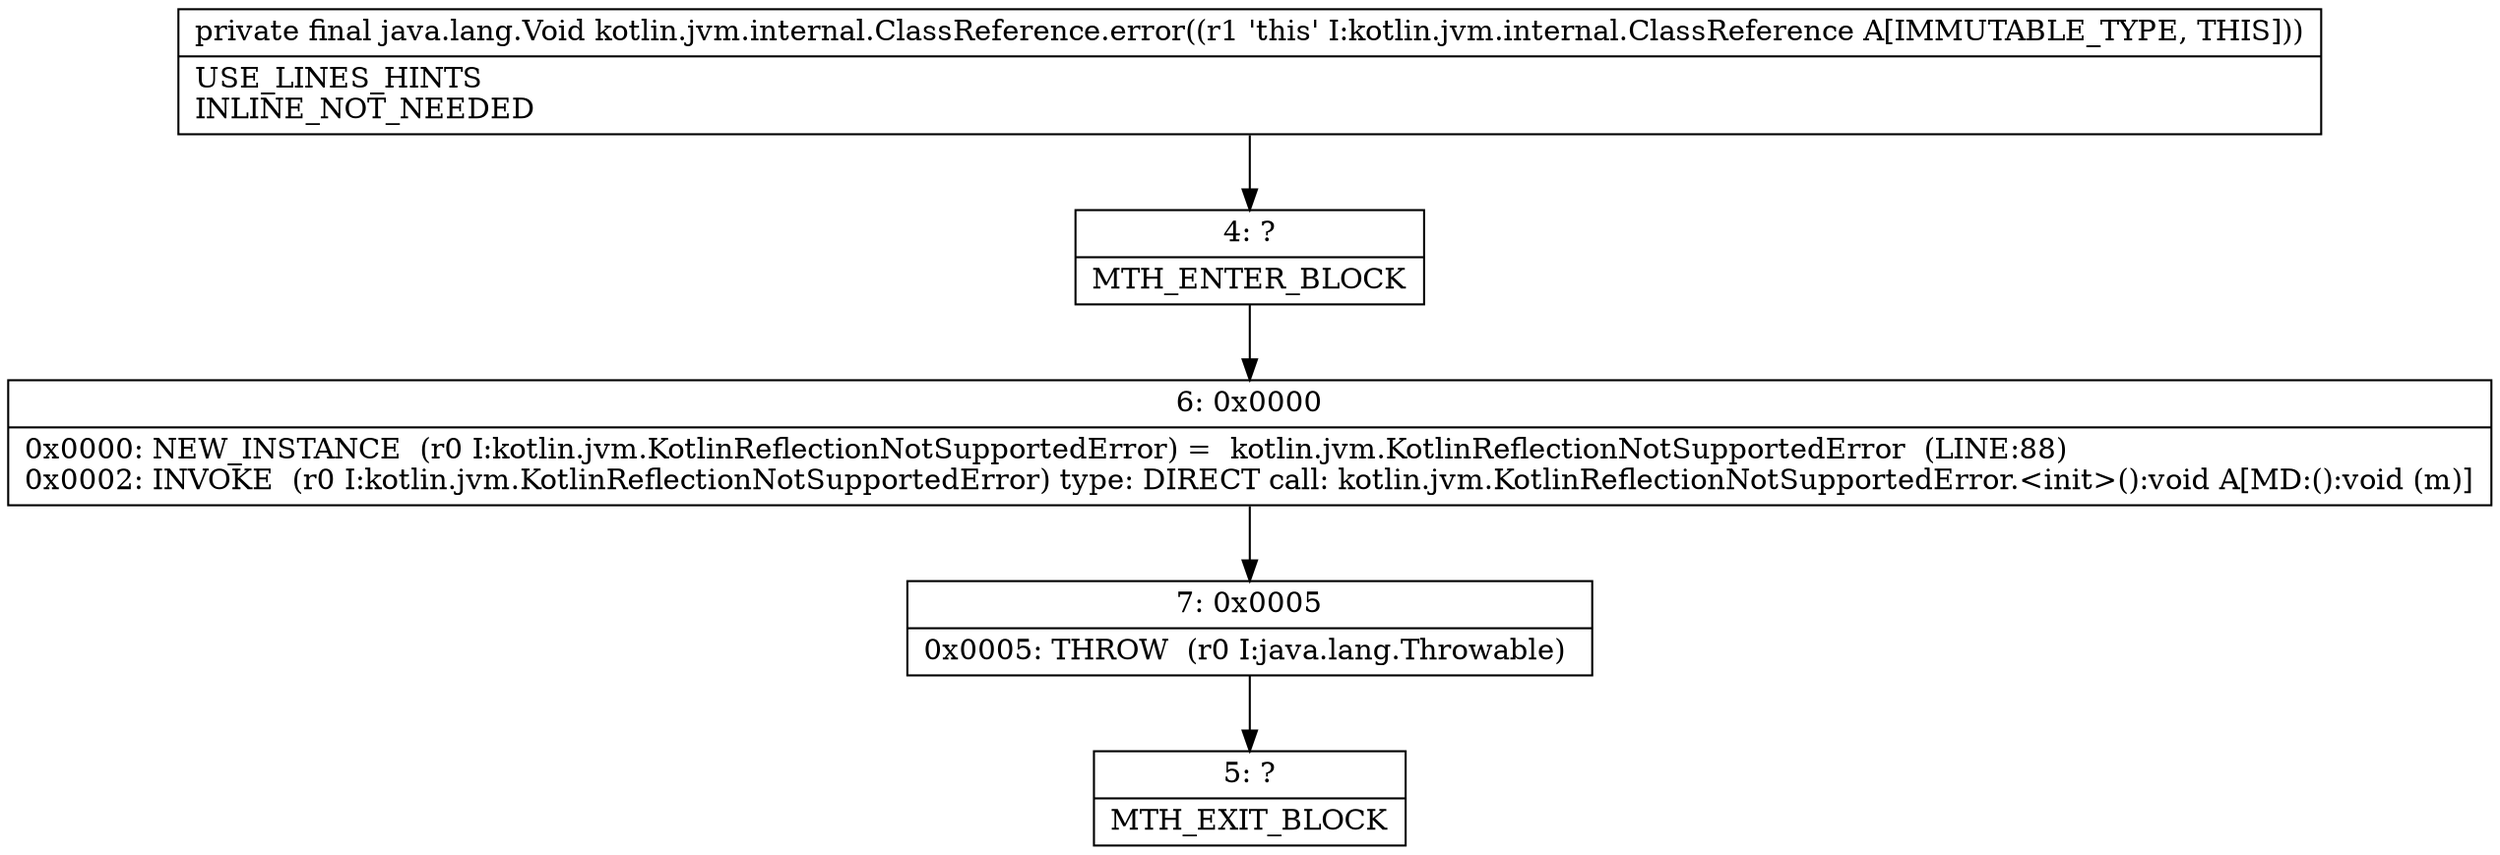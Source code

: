 digraph "CFG forkotlin.jvm.internal.ClassReference.error()Ljava\/lang\/Void;" {
Node_4 [shape=record,label="{4\:\ ?|MTH_ENTER_BLOCK\l}"];
Node_6 [shape=record,label="{6\:\ 0x0000|0x0000: NEW_INSTANCE  (r0 I:kotlin.jvm.KotlinReflectionNotSupportedError) =  kotlin.jvm.KotlinReflectionNotSupportedError  (LINE:88)\l0x0002: INVOKE  (r0 I:kotlin.jvm.KotlinReflectionNotSupportedError) type: DIRECT call: kotlin.jvm.KotlinReflectionNotSupportedError.\<init\>():void A[MD:():void (m)]\l}"];
Node_7 [shape=record,label="{7\:\ 0x0005|0x0005: THROW  (r0 I:java.lang.Throwable) \l}"];
Node_5 [shape=record,label="{5\:\ ?|MTH_EXIT_BLOCK\l}"];
MethodNode[shape=record,label="{private final java.lang.Void kotlin.jvm.internal.ClassReference.error((r1 'this' I:kotlin.jvm.internal.ClassReference A[IMMUTABLE_TYPE, THIS]))  | USE_LINES_HINTS\lINLINE_NOT_NEEDED\l}"];
MethodNode -> Node_4;Node_4 -> Node_6;
Node_6 -> Node_7;
Node_7 -> Node_5;
}

